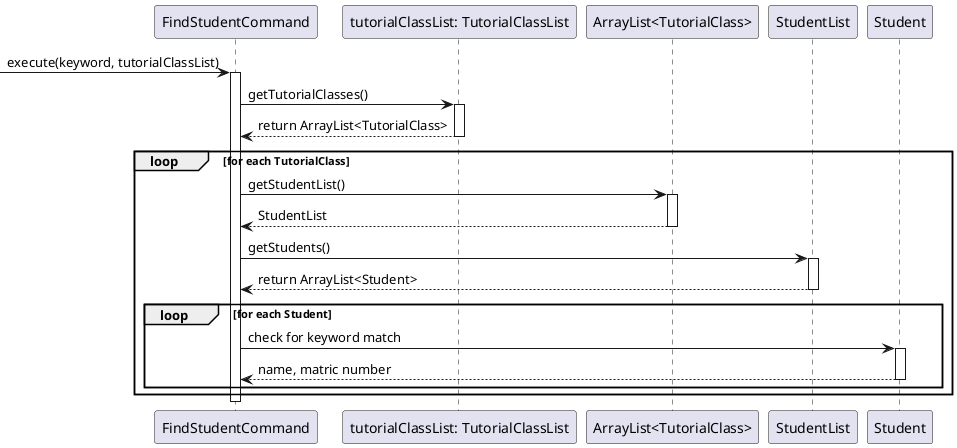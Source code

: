 @startuml

participant "FindStudentCommand" as FSC
participant "tutorialClassList: TutorialClassList" as TCL
participant "ArrayList<TutorialClass>" as TC
participant "StudentList" as SL
participant "Student" as S

-> FSC: execute(keyword, tutorialClassList)
activate FSC

    FSC -> TCL: getTutorialClasses()
    activate TCL
    TCL --> FSC: return ArrayList<TutorialClass>
    deactivate TCL

    loop for each TutorialClass
        FSC -> TC: getStudentList()
        activate TC
        TC --> FSC: StudentList
        deactivate TC

        FSC -> SL: getStudents()
        activate SL
        SL --> FSC: return ArrayList<Student>
        deactivate SL

        loop for each Student
            FSC -> S: check for keyword match
            activate S
            S --> FSC: name, matric number
            deactivate S


        end
    end


    deactivate FSC

@enduml
